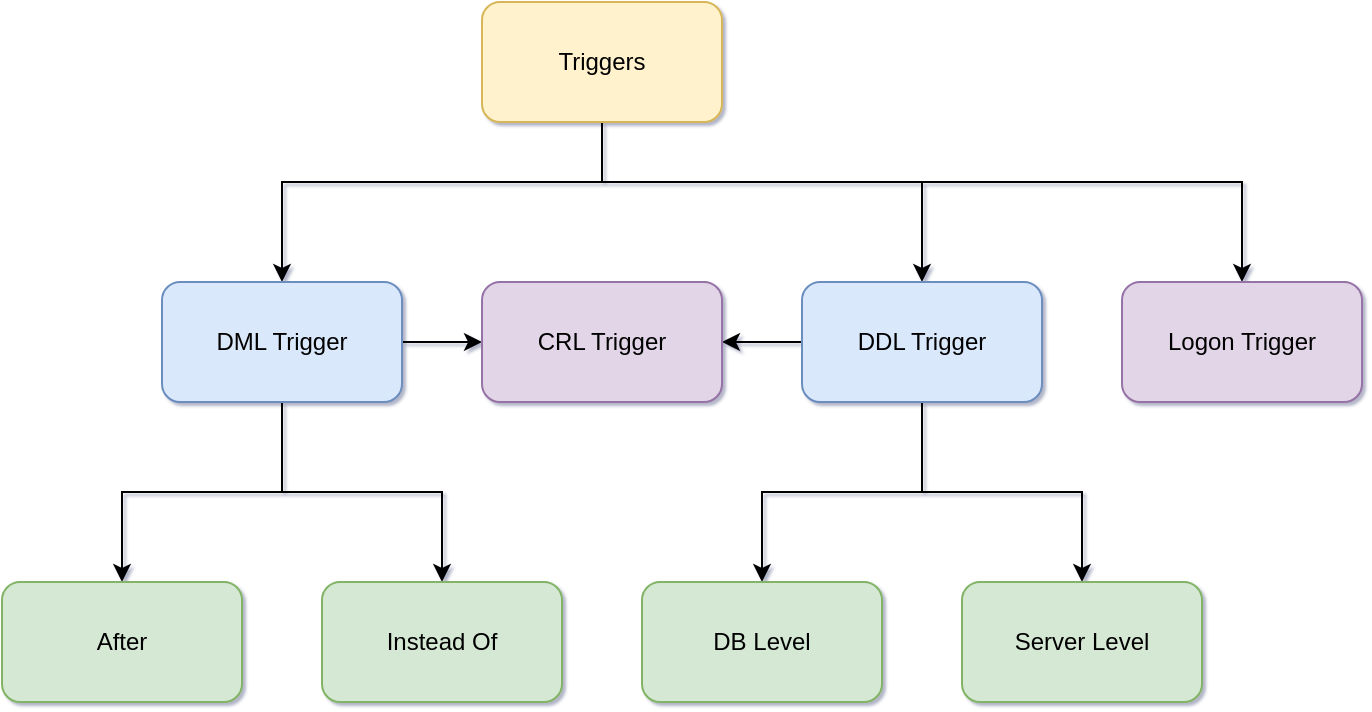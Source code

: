 <mxfile version="14.6.13" type="device"><diagram id="ryWsHAxv11m7xmM25bap" name="Page-1"><mxGraphModel dx="1422" dy="814" grid="1" gridSize="10" guides="1" tooltips="1" connect="1" arrows="1" fold="1" page="1" pageScale="1" pageWidth="3300" pageHeight="2339" math="0" shadow="1"><root><mxCell id="0"/><mxCell id="1" parent="0"/><mxCell id="8AglRl3obrgNzyXKQbE3-10" style="edgeStyle=orthogonalEdgeStyle;rounded=0;orthogonalLoop=1;jettySize=auto;html=1;entryX=0.5;entryY=0;entryDx=0;entryDy=0;" edge="1" parent="1" source="8AglRl3obrgNzyXKQbE3-1" target="8AglRl3obrgNzyXKQbE3-2"><mxGeometry relative="1" as="geometry"><Array as="points"><mxPoint x="550" y="200"/><mxPoint x="390" y="200"/></Array></mxGeometry></mxCell><mxCell id="8AglRl3obrgNzyXKQbE3-12" style="edgeStyle=orthogonalEdgeStyle;rounded=0;orthogonalLoop=1;jettySize=auto;html=1;entryX=0.5;entryY=0;entryDx=0;entryDy=0;" edge="1" parent="1" source="8AglRl3obrgNzyXKQbE3-1" target="8AglRl3obrgNzyXKQbE3-3"><mxGeometry relative="1" as="geometry"><Array as="points"><mxPoint x="550" y="200"/><mxPoint x="710" y="200"/></Array></mxGeometry></mxCell><mxCell id="8AglRl3obrgNzyXKQbE3-20" style="edgeStyle=orthogonalEdgeStyle;rounded=0;orthogonalLoop=1;jettySize=auto;html=1;entryX=0.5;entryY=0;entryDx=0;entryDy=0;" edge="1" parent="1" source="8AglRl3obrgNzyXKQbE3-1" target="8AglRl3obrgNzyXKQbE3-19"><mxGeometry relative="1" as="geometry"><Array as="points"><mxPoint x="550" y="200"/><mxPoint x="870" y="200"/></Array></mxGeometry></mxCell><mxCell id="8AglRl3obrgNzyXKQbE3-1" value="Triggers" style="rounded=1;whiteSpace=wrap;html=1;fillColor=#fff2cc;strokeColor=#d6b656;" vertex="1" parent="1"><mxGeometry x="490" y="110" width="120" height="60" as="geometry"/></mxCell><mxCell id="8AglRl3obrgNzyXKQbE3-13" style="edgeStyle=orthogonalEdgeStyle;rounded=0;orthogonalLoop=1;jettySize=auto;html=1;entryX=0.5;entryY=0;entryDx=0;entryDy=0;" edge="1" parent="1" source="8AglRl3obrgNzyXKQbE3-2" target="8AglRl3obrgNzyXKQbE3-4"><mxGeometry relative="1" as="geometry"/></mxCell><mxCell id="8AglRl3obrgNzyXKQbE3-14" style="edgeStyle=orthogonalEdgeStyle;rounded=0;orthogonalLoop=1;jettySize=auto;html=1;" edge="1" parent="1" source="8AglRl3obrgNzyXKQbE3-2" target="8AglRl3obrgNzyXKQbE3-5"><mxGeometry relative="1" as="geometry"/></mxCell><mxCell id="8AglRl3obrgNzyXKQbE3-15" style="edgeStyle=orthogonalEdgeStyle;rounded=0;orthogonalLoop=1;jettySize=auto;html=1;entryX=0;entryY=0.5;entryDx=0;entryDy=0;" edge="1" parent="1" source="8AglRl3obrgNzyXKQbE3-2" target="8AglRl3obrgNzyXKQbE3-9"><mxGeometry relative="1" as="geometry"/></mxCell><mxCell id="8AglRl3obrgNzyXKQbE3-2" value="DML Trigger" style="rounded=1;whiteSpace=wrap;html=1;fillColor=#dae8fc;strokeColor=#6c8ebf;" vertex="1" parent="1"><mxGeometry x="330" y="250" width="120" height="60" as="geometry"/></mxCell><mxCell id="8AglRl3obrgNzyXKQbE3-16" style="edgeStyle=orthogonalEdgeStyle;rounded=0;orthogonalLoop=1;jettySize=auto;html=1;entryX=1;entryY=0.5;entryDx=0;entryDy=0;" edge="1" parent="1" source="8AglRl3obrgNzyXKQbE3-3" target="8AglRl3obrgNzyXKQbE3-9"><mxGeometry relative="1" as="geometry"/></mxCell><mxCell id="8AglRl3obrgNzyXKQbE3-17" style="edgeStyle=orthogonalEdgeStyle;rounded=0;orthogonalLoop=1;jettySize=auto;html=1;entryX=0.5;entryY=0;entryDx=0;entryDy=0;" edge="1" parent="1" source="8AglRl3obrgNzyXKQbE3-3" target="8AglRl3obrgNzyXKQbE3-7"><mxGeometry relative="1" as="geometry"/></mxCell><mxCell id="8AglRl3obrgNzyXKQbE3-18" style="edgeStyle=orthogonalEdgeStyle;rounded=0;orthogonalLoop=1;jettySize=auto;html=1;entryX=0.5;entryY=0;entryDx=0;entryDy=0;" edge="1" parent="1" source="8AglRl3obrgNzyXKQbE3-3" target="8AglRl3obrgNzyXKQbE3-8"><mxGeometry relative="1" as="geometry"/></mxCell><mxCell id="8AglRl3obrgNzyXKQbE3-3" value="DDL Trigger" style="rounded=1;whiteSpace=wrap;html=1;fillColor=#dae8fc;strokeColor=#6c8ebf;" vertex="1" parent="1"><mxGeometry x="650" y="250" width="120" height="60" as="geometry"/></mxCell><mxCell id="8AglRl3obrgNzyXKQbE3-4" value="After" style="rounded=1;whiteSpace=wrap;html=1;fillColor=#d5e8d4;strokeColor=#82b366;" vertex="1" parent="1"><mxGeometry x="250" y="400" width="120" height="60" as="geometry"/></mxCell><mxCell id="8AglRl3obrgNzyXKQbE3-5" value="Instead Of" style="rounded=1;whiteSpace=wrap;html=1;fillColor=#d5e8d4;strokeColor=#82b366;" vertex="1" parent="1"><mxGeometry x="410" y="400" width="120" height="60" as="geometry"/></mxCell><mxCell id="8AglRl3obrgNzyXKQbE3-7" value="DB Level" style="rounded=1;whiteSpace=wrap;html=1;fillColor=#d5e8d4;strokeColor=#82b366;" vertex="1" parent="1"><mxGeometry x="570" y="400" width="120" height="60" as="geometry"/></mxCell><mxCell id="8AglRl3obrgNzyXKQbE3-8" value="Server Level" style="rounded=1;whiteSpace=wrap;html=1;fillColor=#d5e8d4;strokeColor=#82b366;" vertex="1" parent="1"><mxGeometry x="730" y="400" width="120" height="60" as="geometry"/></mxCell><mxCell id="8AglRl3obrgNzyXKQbE3-9" value="CRL Trigger" style="rounded=1;whiteSpace=wrap;html=1;fillColor=#e1d5e7;strokeColor=#9673a6;" vertex="1" parent="1"><mxGeometry x="490" y="250" width="120" height="60" as="geometry"/></mxCell><mxCell id="8AglRl3obrgNzyXKQbE3-19" value="Logon Trigger" style="rounded=1;whiteSpace=wrap;html=1;fillColor=#e1d5e7;strokeColor=#9673a6;" vertex="1" parent="1"><mxGeometry x="810" y="250" width="120" height="60" as="geometry"/></mxCell></root></mxGraphModel></diagram></mxfile>